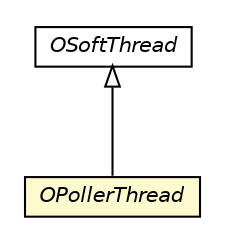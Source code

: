 #!/usr/local/bin/dot
#
# Class diagram 
# Generated by UMLGraph version R5_6-24-gf6e263 (http://www.umlgraph.org/)
#

digraph G {
	edge [fontname="Helvetica",fontsize=10,labelfontname="Helvetica",labelfontsize=10];
	node [fontname="Helvetica",fontsize=10,shape=plaintext];
	nodesep=0.25;
	ranksep=0.5;
	// com.orientechnologies.common.thread.OPollerThread
	c2798510 [label=<<table title="com.orientechnologies.common.thread.OPollerThread" border="0" cellborder="1" cellspacing="0" cellpadding="2" port="p" bgcolor="lemonChiffon" href="./OPollerThread.html">
		<tr><td><table border="0" cellspacing="0" cellpadding="1">
<tr><td align="center" balign="center"><font face="Helvetica-Oblique"> OPollerThread </font></td></tr>
		</table></td></tr>
		</table>>, URL="./OPollerThread.html", fontname="Helvetica", fontcolor="black", fontsize=10.0];
	// com.orientechnologies.common.thread.OSoftThread
	c2798512 [label=<<table title="com.orientechnologies.common.thread.OSoftThread" border="0" cellborder="1" cellspacing="0" cellpadding="2" port="p" href="./OSoftThread.html">
		<tr><td><table border="0" cellspacing="0" cellpadding="1">
<tr><td align="center" balign="center"><font face="Helvetica-Oblique"> OSoftThread </font></td></tr>
		</table></td></tr>
		</table>>, URL="./OSoftThread.html", fontname="Helvetica", fontcolor="black", fontsize=10.0];
	//com.orientechnologies.common.thread.OPollerThread extends com.orientechnologies.common.thread.OSoftThread
	c2798512:p -> c2798510:p [dir=back,arrowtail=empty];
}

